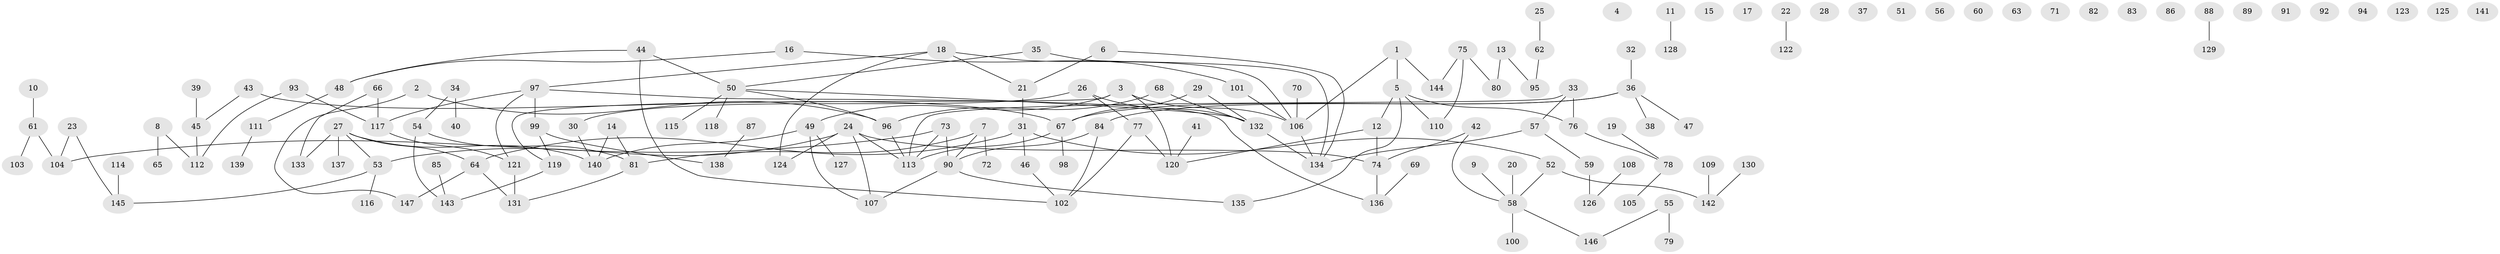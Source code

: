 // Generated by graph-tools (version 1.1) at 2025/13/03/09/25 04:13:03]
// undirected, 147 vertices, 157 edges
graph export_dot {
graph [start="1"]
  node [color=gray90,style=filled];
  1;
  2;
  3;
  4;
  5;
  6;
  7;
  8;
  9;
  10;
  11;
  12;
  13;
  14;
  15;
  16;
  17;
  18;
  19;
  20;
  21;
  22;
  23;
  24;
  25;
  26;
  27;
  28;
  29;
  30;
  31;
  32;
  33;
  34;
  35;
  36;
  37;
  38;
  39;
  40;
  41;
  42;
  43;
  44;
  45;
  46;
  47;
  48;
  49;
  50;
  51;
  52;
  53;
  54;
  55;
  56;
  57;
  58;
  59;
  60;
  61;
  62;
  63;
  64;
  65;
  66;
  67;
  68;
  69;
  70;
  71;
  72;
  73;
  74;
  75;
  76;
  77;
  78;
  79;
  80;
  81;
  82;
  83;
  84;
  85;
  86;
  87;
  88;
  89;
  90;
  91;
  92;
  93;
  94;
  95;
  96;
  97;
  98;
  99;
  100;
  101;
  102;
  103;
  104;
  105;
  106;
  107;
  108;
  109;
  110;
  111;
  112;
  113;
  114;
  115;
  116;
  117;
  118;
  119;
  120;
  121;
  122;
  123;
  124;
  125;
  126;
  127;
  128;
  129;
  130;
  131;
  132;
  133;
  134;
  135;
  136;
  137;
  138;
  139;
  140;
  141;
  142;
  143;
  144;
  145;
  146;
  147;
  1 -- 5;
  1 -- 106;
  1 -- 144;
  2 -- 96;
  2 -- 147;
  3 -- 49;
  3 -- 106;
  3 -- 119;
  3 -- 120;
  5 -- 12;
  5 -- 76;
  5 -- 110;
  5 -- 135;
  6 -- 21;
  6 -- 134;
  7 -- 72;
  7 -- 81;
  7 -- 90;
  8 -- 65;
  8 -- 112;
  9 -- 58;
  10 -- 61;
  11 -- 128;
  12 -- 74;
  12 -- 120;
  13 -- 80;
  13 -- 95;
  14 -- 81;
  14 -- 140;
  16 -- 48;
  16 -- 101;
  18 -- 21;
  18 -- 97;
  18 -- 106;
  18 -- 124;
  19 -- 78;
  20 -- 58;
  21 -- 31;
  22 -- 122;
  23 -- 104;
  23 -- 145;
  24 -- 53;
  24 -- 74;
  24 -- 107;
  24 -- 113;
  24 -- 124;
  25 -- 62;
  26 -- 30;
  26 -- 77;
  26 -- 132;
  27 -- 53;
  27 -- 64;
  27 -- 133;
  27 -- 137;
  27 -- 140;
  29 -- 67;
  29 -- 132;
  30 -- 140;
  31 -- 46;
  31 -- 52;
  31 -- 64;
  32 -- 36;
  33 -- 57;
  33 -- 76;
  33 -- 113;
  34 -- 40;
  34 -- 54;
  35 -- 50;
  35 -- 134;
  36 -- 38;
  36 -- 47;
  36 -- 67;
  36 -- 84;
  39 -- 45;
  41 -- 120;
  42 -- 58;
  42 -- 74;
  43 -- 45;
  43 -- 67;
  44 -- 48;
  44 -- 50;
  44 -- 102;
  45 -- 112;
  46 -- 102;
  48 -- 111;
  49 -- 107;
  49 -- 127;
  49 -- 140;
  50 -- 96;
  50 -- 115;
  50 -- 118;
  50 -- 132;
  52 -- 58;
  52 -- 142;
  53 -- 116;
  53 -- 145;
  54 -- 81;
  54 -- 143;
  55 -- 79;
  55 -- 146;
  57 -- 59;
  57 -- 134;
  58 -- 100;
  58 -- 146;
  59 -- 126;
  61 -- 103;
  61 -- 104;
  62 -- 95;
  64 -- 131;
  64 -- 147;
  66 -- 117;
  66 -- 133;
  67 -- 98;
  67 -- 113;
  68 -- 96;
  68 -- 132;
  69 -- 136;
  70 -- 106;
  73 -- 90;
  73 -- 104;
  73 -- 113;
  74 -- 136;
  75 -- 80;
  75 -- 110;
  75 -- 144;
  76 -- 78;
  77 -- 102;
  77 -- 120;
  78 -- 105;
  81 -- 131;
  84 -- 90;
  84 -- 102;
  85 -- 143;
  87 -- 138;
  88 -- 129;
  90 -- 107;
  90 -- 135;
  93 -- 112;
  93 -- 117;
  96 -- 113;
  97 -- 99;
  97 -- 117;
  97 -- 121;
  97 -- 136;
  99 -- 119;
  99 -- 138;
  101 -- 106;
  106 -- 134;
  108 -- 126;
  109 -- 142;
  111 -- 139;
  114 -- 145;
  117 -- 121;
  119 -- 143;
  121 -- 131;
  130 -- 142;
  132 -- 134;
}
